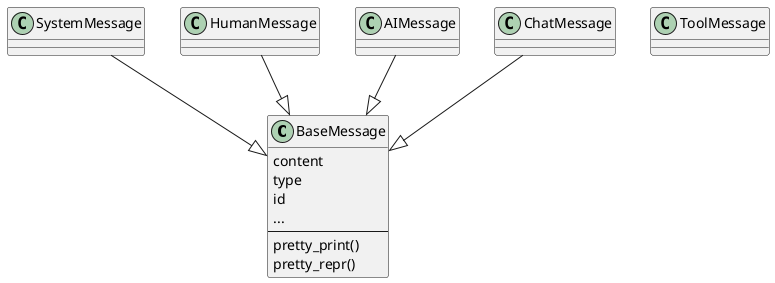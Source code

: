 ' Chat models
' https://blog.langchain.dev/chat-models/

@startuml

' https://api.python.langchain.com/en/latest/messages/langchain_core.messages.base.BaseMessage.html#langchain_core.messages.base.BaseMessage
class BaseMessage {
    content
    type
    id
    ...
    ---
    pretty_print()
    ' Get a pretty representation of the message.
    pretty_repr()
}

'  a message setting the objectives the AI should follow
class SystemMessage {}
SystemMessage --|> BaseMessage

' a message sent from the perspective of the human
class HumanMessage {}
HumanMessage --|> BaseMessage

' a message sent from the perspective of the AI the human is interacting with
class AIMessage {}
AIMessage --|> BaseMessage

' a message allowing for arbitrary setting of role
class ChatMessage {}
ChatMessage --|> BaseMessage

' https://api.python.langchain.com/en/latest/messages/langchain_core.messages.tool.ToolMessage.html#langchain_core.messages.tool.ToolMessage
class ToolMessage{}

@enduml